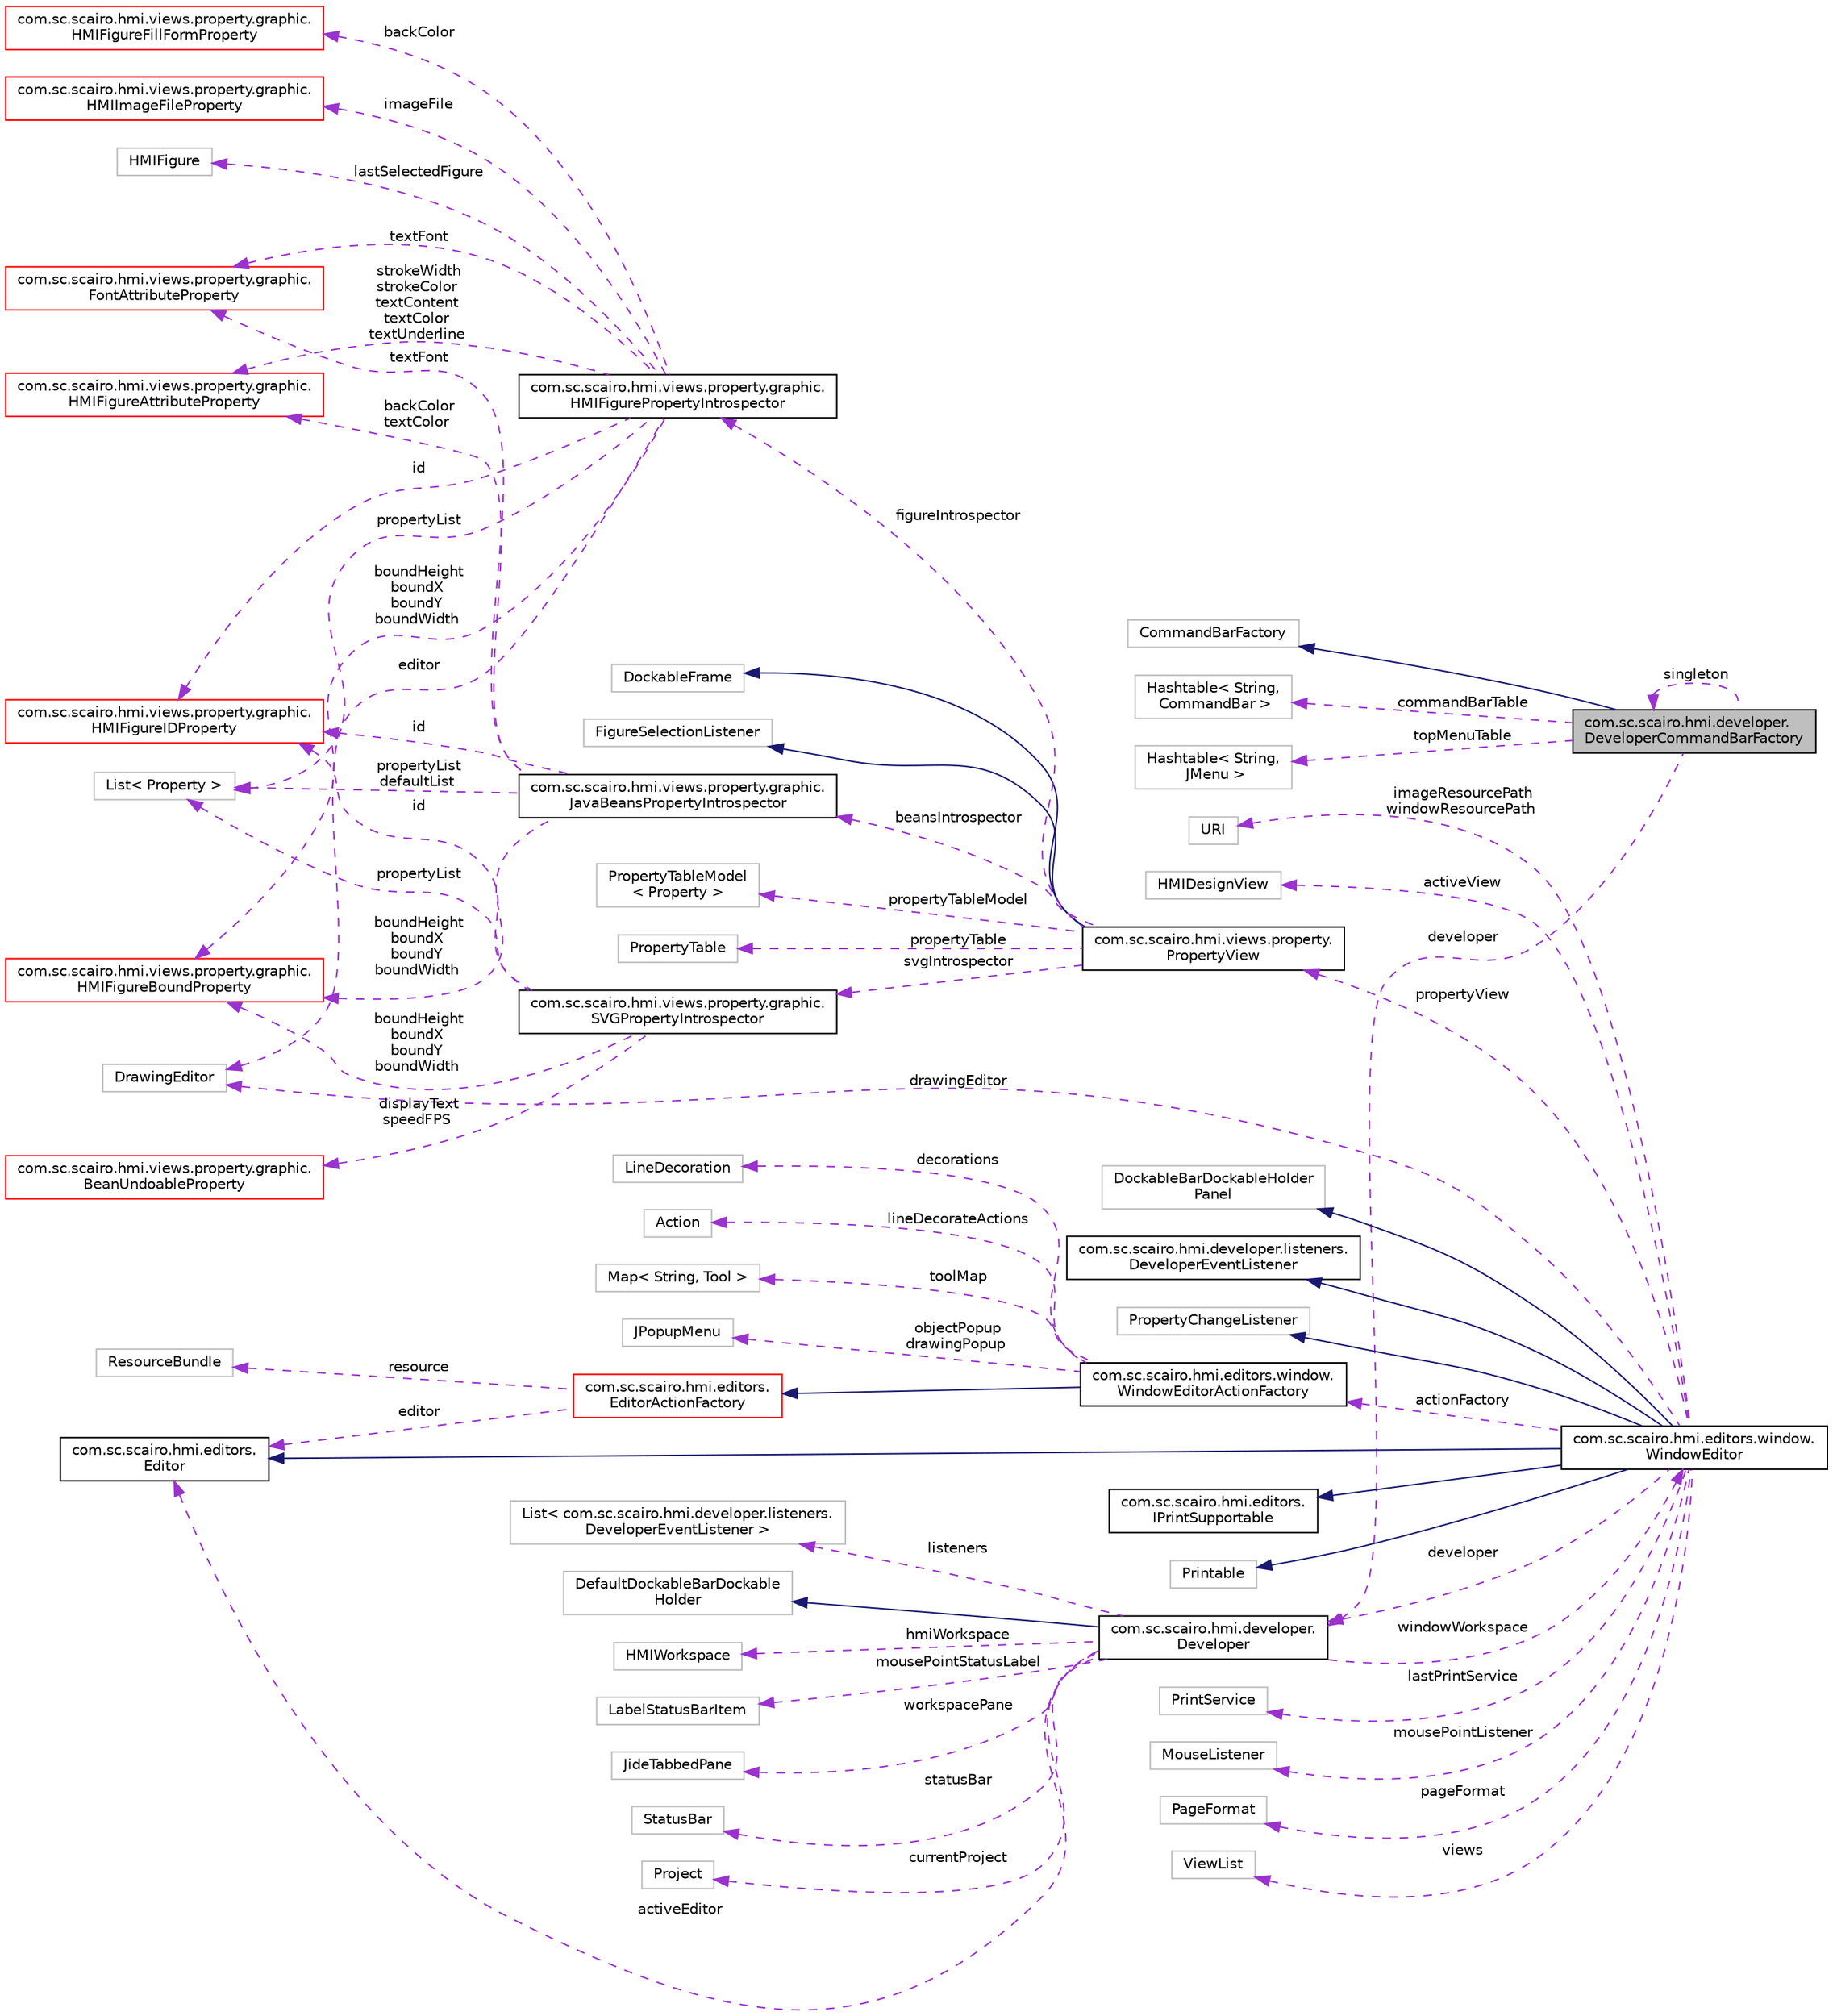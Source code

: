 digraph "com.sc.scairo.hmi.developer.DeveloperCommandBarFactory"
{
 // LATEX_PDF_SIZE
  edge [fontname="Helvetica",fontsize="10",labelfontname="Helvetica",labelfontsize="10"];
  node [fontname="Helvetica",fontsize="10",shape=record];
  rankdir="LR";
  Node1 [label="com.sc.scairo.hmi.developer.\lDeveloperCommandBarFactory",height=0.2,width=0.4,color="black", fillcolor="grey75", style="filled", fontcolor="black",tooltip=" "];
  Node2 -> Node1 [dir="back",color="midnightblue",fontsize="10",style="solid",fontname="Helvetica"];
  Node2 [label="CommandBarFactory",height=0.2,width=0.4,color="grey75", fillcolor="white", style="filled",tooltip=" "];
  Node3 -> Node1 [dir="back",color="darkorchid3",fontsize="10",style="dashed",label=" commandBarTable" ,fontname="Helvetica"];
  Node3 [label="Hashtable\< String,\l CommandBar \>",height=0.2,width=0.4,color="grey75", fillcolor="white", style="filled",tooltip=" "];
  Node1 -> Node1 [dir="back",color="darkorchid3",fontsize="10",style="dashed",label=" singleton" ,fontname="Helvetica"];
  Node4 -> Node1 [dir="back",color="darkorchid3",fontsize="10",style="dashed",label=" developer" ,fontname="Helvetica"];
  Node4 [label="com.sc.scairo.hmi.developer.\lDeveloper",height=0.2,width=0.4,color="black", fillcolor="white", style="filled",URL="$classcom_1_1sc_1_1scairo_1_1hmi_1_1developer_1_1_developer.html",tooltip=" "];
  Node5 -> Node4 [dir="back",color="midnightblue",fontsize="10",style="solid",fontname="Helvetica"];
  Node5 [label="DefaultDockableBarDockable\lHolder",height=0.2,width=0.4,color="grey75", fillcolor="white", style="filled",tooltip=" "];
  Node6 -> Node4 [dir="back",color="darkorchid3",fontsize="10",style="dashed",label=" hmiWorkspace" ,fontname="Helvetica"];
  Node6 [label="HMIWorkspace",height=0.2,width=0.4,color="grey75", fillcolor="white", style="filled",tooltip=" "];
  Node7 -> Node4 [dir="back",color="darkorchid3",fontsize="10",style="dashed",label=" windowWorkspace" ,fontname="Helvetica"];
  Node7 [label="com.sc.scairo.hmi.editors.window.\lWindowEditor",height=0.2,width=0.4,color="black", fillcolor="white", style="filled",URL="$classcom_1_1sc_1_1scairo_1_1hmi_1_1editors_1_1window_1_1_window_editor.html",tooltip=" "];
  Node8 -> Node7 [dir="back",color="midnightblue",fontsize="10",style="solid",fontname="Helvetica"];
  Node8 [label="DockableBarDockableHolder\lPanel",height=0.2,width=0.4,color="grey75", fillcolor="white", style="filled",tooltip=" "];
  Node9 -> Node7 [dir="back",color="midnightblue",fontsize="10",style="solid",fontname="Helvetica"];
  Node9 [label="com.sc.scairo.hmi.developer.listeners.\lDeveloperEventListener",height=0.2,width=0.4,color="black", fillcolor="white", style="filled",URL="$interfacecom_1_1sc_1_1scairo_1_1hmi_1_1developer_1_1listeners_1_1_developer_event_listener.html",tooltip=" "];
  Node10 -> Node7 [dir="back",color="midnightblue",fontsize="10",style="solid",fontname="Helvetica"];
  Node10 [label="PropertyChangeListener",height=0.2,width=0.4,color="grey75", fillcolor="white", style="filled",tooltip=" "];
  Node11 -> Node7 [dir="back",color="midnightblue",fontsize="10",style="solid",fontname="Helvetica"];
  Node11 [label="com.sc.scairo.hmi.editors.\lEditor",height=0.2,width=0.4,color="black", fillcolor="white", style="filled",URL="$interfacecom_1_1sc_1_1scairo_1_1hmi_1_1editors_1_1_editor.html",tooltip=" "];
  Node12 -> Node7 [dir="back",color="midnightblue",fontsize="10",style="solid",fontname="Helvetica"];
  Node12 [label="com.sc.scairo.hmi.editors.\lIPrintSupportable",height=0.2,width=0.4,color="black", fillcolor="white", style="filled",URL="$interfacecom_1_1sc_1_1scairo_1_1hmi_1_1editors_1_1_i_print_supportable.html",tooltip=" "];
  Node13 -> Node7 [dir="back",color="midnightblue",fontsize="10",style="solid",fontname="Helvetica"];
  Node13 [label="Printable",height=0.2,width=0.4,color="grey75", fillcolor="white", style="filled",tooltip=" "];
  Node14 -> Node7 [dir="back",color="darkorchid3",fontsize="10",style="dashed",label=" drawingEditor" ,fontname="Helvetica"];
  Node14 [label="DrawingEditor",height=0.2,width=0.4,color="grey75", fillcolor="white", style="filled",tooltip=" "];
  Node15 -> Node7 [dir="back",color="darkorchid3",fontsize="10",style="dashed",label=" lastPrintService" ,fontname="Helvetica"];
  Node15 [label="PrintService",height=0.2,width=0.4,color="grey75", fillcolor="white", style="filled",tooltip=" "];
  Node16 -> Node7 [dir="back",color="darkorchid3",fontsize="10",style="dashed",label=" mousePointListener" ,fontname="Helvetica"];
  Node16 [label="MouseListener",height=0.2,width=0.4,color="grey75", fillcolor="white", style="filled",tooltip=" "];
  Node17 -> Node7 [dir="back",color="darkorchid3",fontsize="10",style="dashed",label=" pageFormat" ,fontname="Helvetica"];
  Node17 [label="PageFormat",height=0.2,width=0.4,color="grey75", fillcolor="white", style="filled",tooltip=" "];
  Node18 -> Node7 [dir="back",color="darkorchid3",fontsize="10",style="dashed",label=" views" ,fontname="Helvetica"];
  Node18 [label="ViewList",height=0.2,width=0.4,color="grey75", fillcolor="white", style="filled",tooltip=" "];
  Node19 -> Node7 [dir="back",color="darkorchid3",fontsize="10",style="dashed",label=" imageResourcePath\nwindowResourcePath" ,fontname="Helvetica"];
  Node19 [label="URI",height=0.2,width=0.4,color="grey75", fillcolor="white", style="filled",tooltip=" "];
  Node20 -> Node7 [dir="back",color="darkorchid3",fontsize="10",style="dashed",label=" activeView" ,fontname="Helvetica"];
  Node20 [label="HMIDesignView",height=0.2,width=0.4,color="grey75", fillcolor="white", style="filled",tooltip=" "];
  Node4 -> Node7 [dir="back",color="darkorchid3",fontsize="10",style="dashed",label=" developer" ,fontname="Helvetica"];
  Node21 -> Node7 [dir="back",color="darkorchid3",fontsize="10",style="dashed",label=" propertyView" ,fontname="Helvetica"];
  Node21 [label="com.sc.scairo.hmi.views.property.\lPropertyView",height=0.2,width=0.4,color="black", fillcolor="white", style="filled",URL="$classcom_1_1sc_1_1scairo_1_1hmi_1_1views_1_1property_1_1_property_view.html",tooltip=" "];
  Node22 -> Node21 [dir="back",color="midnightblue",fontsize="10",style="solid",fontname="Helvetica"];
  Node22 [label="DockableFrame",height=0.2,width=0.4,color="grey75", fillcolor="white", style="filled",tooltip=" "];
  Node23 -> Node21 [dir="back",color="midnightblue",fontsize="10",style="solid",fontname="Helvetica"];
  Node23 [label="FigureSelectionListener",height=0.2,width=0.4,color="grey75", fillcolor="white", style="filled",tooltip=" "];
  Node24 -> Node21 [dir="back",color="darkorchid3",fontsize="10",style="dashed",label=" beansIntrospector" ,fontname="Helvetica"];
  Node24 [label="com.sc.scairo.hmi.views.property.graphic.\lJavaBeansPropertyIntrospector",height=0.2,width=0.4,color="black", fillcolor="white", style="filled",URL="$classcom_1_1sc_1_1scairo_1_1hmi_1_1views_1_1property_1_1graphic_1_1_java_beans_property_introspector.html",tooltip=" "];
  Node25 -> Node24 [dir="back",color="darkorchid3",fontsize="10",style="dashed",label=" boundHeight\nboundX\nboundY\nboundWidth" ,fontname="Helvetica"];
  Node25 [label="com.sc.scairo.hmi.views.property.graphic.\lHMIFigureBoundProperty",height=0.2,width=0.4,color="red", fillcolor="white", style="filled",URL="$classcom_1_1sc_1_1scairo_1_1hmi_1_1views_1_1property_1_1graphic_1_1_h_m_i_figure_bound_property.html",tooltip=" "];
  Node30 -> Node24 [dir="back",color="darkorchid3",fontsize="10",style="dashed",label=" id" ,fontname="Helvetica"];
  Node30 [label="com.sc.scairo.hmi.views.property.graphic.\lHMIFigureIDProperty",height=0.2,width=0.4,color="red", fillcolor="white", style="filled",URL="$classcom_1_1sc_1_1scairo_1_1hmi_1_1views_1_1property_1_1graphic_1_1_h_m_i_figure_i_d_property.html",tooltip=" "];
  Node32 -> Node24 [dir="back",color="darkorchid3",fontsize="10",style="dashed",label=" propertyList\ndefaultList" ,fontname="Helvetica"];
  Node32 [label="List\< Property \>",height=0.2,width=0.4,color="grey75", fillcolor="white", style="filled",tooltip=" "];
  Node33 -> Node24 [dir="back",color="darkorchid3",fontsize="10",style="dashed",label=" backColor\ntextColor" ,fontname="Helvetica"];
  Node33 [label="com.sc.scairo.hmi.views.property.graphic.\lHMIFigureAttributeProperty",height=0.2,width=0.4,color="red", fillcolor="white", style="filled",URL="$classcom_1_1sc_1_1scairo_1_1hmi_1_1views_1_1property_1_1graphic_1_1_h_m_i_figure_attribute_property.html",tooltip=" "];
  Node34 -> Node24 [dir="back",color="darkorchid3",fontsize="10",style="dashed",label=" textFont" ,fontname="Helvetica"];
  Node34 [label="com.sc.scairo.hmi.views.property.graphic.\lFontAttributeProperty",height=0.2,width=0.4,color="red", fillcolor="white", style="filled",URL="$classcom_1_1sc_1_1scairo_1_1hmi_1_1views_1_1property_1_1graphic_1_1_font_attribute_property.html",tooltip=" "];
  Node38 -> Node21 [dir="back",color="darkorchid3",fontsize="10",style="dashed",label=" figureIntrospector" ,fontname="Helvetica"];
  Node38 [label="com.sc.scairo.hmi.views.property.graphic.\lHMIFigurePropertyIntrospector",height=0.2,width=0.4,color="black", fillcolor="white", style="filled",URL="$classcom_1_1sc_1_1scairo_1_1hmi_1_1views_1_1property_1_1graphic_1_1_h_m_i_figure_property_introspector.html",tooltip=" "];
  Node14 -> Node38 [dir="back",color="darkorchid3",fontsize="10",style="dashed",label=" editor" ,fontname="Helvetica"];
  Node25 -> Node38 [dir="back",color="darkorchid3",fontsize="10",style="dashed",label=" boundHeight\nboundX\nboundY\nboundWidth" ,fontname="Helvetica"];
  Node30 -> Node38 [dir="back",color="darkorchid3",fontsize="10",style="dashed",label=" id" ,fontname="Helvetica"];
  Node39 -> Node38 [dir="back",color="darkorchid3",fontsize="10",style="dashed",label=" backColor" ,fontname="Helvetica"];
  Node39 [label="com.sc.scairo.hmi.views.property.graphic.\lHMIFigureFillFormProperty",height=0.2,width=0.4,color="red", fillcolor="white", style="filled",URL="$classcom_1_1sc_1_1scairo_1_1hmi_1_1views_1_1property_1_1graphic_1_1_h_m_i_figure_fill_form_property.html",tooltip=" "];
  Node32 -> Node38 [dir="back",color="darkorchid3",fontsize="10",style="dashed",label=" propertyList" ,fontname="Helvetica"];
  Node40 -> Node38 [dir="back",color="darkorchid3",fontsize="10",style="dashed",label=" imageFile" ,fontname="Helvetica"];
  Node40 [label="com.sc.scairo.hmi.views.property.graphic.\lHMIImageFileProperty",height=0.2,width=0.4,color="red", fillcolor="white", style="filled",URL="$classcom_1_1sc_1_1scairo_1_1hmi_1_1views_1_1property_1_1graphic_1_1_h_m_i_image_file_property.html",tooltip=" "];
  Node33 -> Node38 [dir="back",color="darkorchid3",fontsize="10",style="dashed",label=" strokeWidth\nstrokeColor\ntextContent\ntextColor\ntextUnderline" ,fontname="Helvetica"];
  Node34 -> Node38 [dir="back",color="darkorchid3",fontsize="10",style="dashed",label=" textFont" ,fontname="Helvetica"];
  Node41 -> Node38 [dir="back",color="darkorchid3",fontsize="10",style="dashed",label=" lastSelectedFigure" ,fontname="Helvetica"];
  Node41 [label="HMIFigure",height=0.2,width=0.4,color="grey75", fillcolor="white", style="filled",tooltip=" "];
  Node42 -> Node21 [dir="back",color="darkorchid3",fontsize="10",style="dashed",label=" propertyTableModel" ,fontname="Helvetica"];
  Node42 [label="PropertyTableModel\l\< Property \>",height=0.2,width=0.4,color="grey75", fillcolor="white", style="filled",tooltip=" "];
  Node43 -> Node21 [dir="back",color="darkorchid3",fontsize="10",style="dashed",label=" propertyTable" ,fontname="Helvetica"];
  Node43 [label="PropertyTable",height=0.2,width=0.4,color="grey75", fillcolor="white", style="filled",tooltip=" "];
  Node44 -> Node21 [dir="back",color="darkorchid3",fontsize="10",style="dashed",label=" svgIntrospector" ,fontname="Helvetica"];
  Node44 [label="com.sc.scairo.hmi.views.property.graphic.\lSVGPropertyIntrospector",height=0.2,width=0.4,color="black", fillcolor="white", style="filled",URL="$classcom_1_1sc_1_1scairo_1_1hmi_1_1views_1_1property_1_1graphic_1_1_s_v_g_property_introspector.html",tooltip=" "];
  Node25 -> Node44 [dir="back",color="darkorchid3",fontsize="10",style="dashed",label=" boundHeight\nboundX\nboundY\nboundWidth" ,fontname="Helvetica"];
  Node30 -> Node44 [dir="back",color="darkorchid3",fontsize="10",style="dashed",label=" id" ,fontname="Helvetica"];
  Node45 -> Node44 [dir="back",color="darkorchid3",fontsize="10",style="dashed",label=" displayText\nspeedFPS" ,fontname="Helvetica"];
  Node45 [label="com.sc.scairo.hmi.views.property.graphic.\lBeanUndoableProperty",height=0.2,width=0.4,color="red", fillcolor="white", style="filled",URL="$classcom_1_1sc_1_1scairo_1_1hmi_1_1views_1_1property_1_1graphic_1_1_bean_undoable_property.html",tooltip=" "];
  Node32 -> Node44 [dir="back",color="darkorchid3",fontsize="10",style="dashed",label=" propertyList" ,fontname="Helvetica"];
  Node47 -> Node7 [dir="back",color="darkorchid3",fontsize="10",style="dashed",label=" actionFactory" ,fontname="Helvetica"];
  Node47 [label="com.sc.scairo.hmi.editors.window.\lWindowEditorActionFactory",height=0.2,width=0.4,color="black", fillcolor="white", style="filled",URL="$classcom_1_1sc_1_1scairo_1_1hmi_1_1editors_1_1window_1_1_window_editor_action_factory.html",tooltip=" "];
  Node48 -> Node47 [dir="back",color="midnightblue",fontsize="10",style="solid",fontname="Helvetica"];
  Node48 [label="com.sc.scairo.hmi.editors.\lEditorActionFactory",height=0.2,width=0.4,color="red", fillcolor="white", style="filled",URL="$classcom_1_1sc_1_1scairo_1_1hmi_1_1editors_1_1_editor_action_factory.html",tooltip=" "];
  Node49 -> Node48 [dir="back",color="darkorchid3",fontsize="10",style="dashed",label=" resource" ,fontname="Helvetica"];
  Node49 [label="ResourceBundle",height=0.2,width=0.4,color="grey75", fillcolor="white", style="filled",tooltip=" "];
  Node11 -> Node48 [dir="back",color="darkorchid3",fontsize="10",style="dashed",label=" editor" ,fontname="Helvetica"];
  Node51 -> Node47 [dir="back",color="darkorchid3",fontsize="10",style="dashed",label=" objectPopup\ndrawingPopup" ,fontname="Helvetica"];
  Node51 [label="JPopupMenu",height=0.2,width=0.4,color="grey75", fillcolor="white", style="filled",tooltip=" "];
  Node52 -> Node47 [dir="back",color="darkorchid3",fontsize="10",style="dashed",label=" decorations" ,fontname="Helvetica"];
  Node52 [label="LineDecoration",height=0.2,width=0.4,color="grey75", fillcolor="white", style="filled",tooltip=" "];
  Node53 -> Node47 [dir="back",color="darkorchid3",fontsize="10",style="dashed",label=" lineDecorateActions" ,fontname="Helvetica"];
  Node53 [label="Action",height=0.2,width=0.4,color="grey75", fillcolor="white", style="filled",tooltip=" "];
  Node54 -> Node47 [dir="back",color="darkorchid3",fontsize="10",style="dashed",label=" toolMap" ,fontname="Helvetica"];
  Node54 [label="Map\< String, Tool \>",height=0.2,width=0.4,color="grey75", fillcolor="white", style="filled",tooltip=" "];
  Node55 -> Node4 [dir="back",color="darkorchid3",fontsize="10",style="dashed",label=" mousePointStatusLabel" ,fontname="Helvetica"];
  Node55 [label="LabelStatusBarItem",height=0.2,width=0.4,color="grey75", fillcolor="white", style="filled",tooltip=" "];
  Node56 -> Node4 [dir="back",color="darkorchid3",fontsize="10",style="dashed",label=" workspacePane" ,fontname="Helvetica"];
  Node56 [label="JideTabbedPane",height=0.2,width=0.4,color="grey75", fillcolor="white", style="filled",tooltip=" "];
  Node57 -> Node4 [dir="back",color="darkorchid3",fontsize="10",style="dashed",label=" statusBar" ,fontname="Helvetica"];
  Node57 [label="StatusBar",height=0.2,width=0.4,color="grey75", fillcolor="white", style="filled",tooltip=" "];
  Node58 -> Node4 [dir="back",color="darkorchid3",fontsize="10",style="dashed",label=" currentProject" ,fontname="Helvetica"];
  Node58 [label="Project",height=0.2,width=0.4,color="grey75", fillcolor="white", style="filled",tooltip=" "];
  Node59 -> Node4 [dir="back",color="darkorchid3",fontsize="10",style="dashed",label=" listeners" ,fontname="Helvetica"];
  Node59 [label="List\< com.sc.scairo.hmi.developer.listeners.\lDeveloperEventListener \>",height=0.2,width=0.4,color="grey75", fillcolor="white", style="filled",tooltip=" "];
  Node11 -> Node4 [dir="back",color="darkorchid3",fontsize="10",style="dashed",label=" activeEditor" ,fontname="Helvetica"];
  Node60 -> Node1 [dir="back",color="darkorchid3",fontsize="10",style="dashed",label=" topMenuTable" ,fontname="Helvetica"];
  Node60 [label="Hashtable\< String,\l JMenu \>",height=0.2,width=0.4,color="grey75", fillcolor="white", style="filled",tooltip=" "];
}
